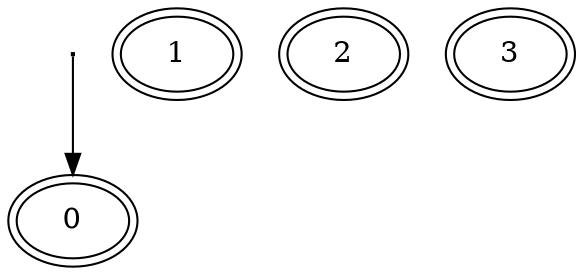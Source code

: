 digraph  {
0 [is_final=True, is_start=True, label=0, peripheries=2];
"0_starting" [height="0.0", label="", shape=None, width="0.0"];
1 [is_final=True, is_start=False, label=1, peripheries=2];
2 [is_final=True, is_start=False, label=2, peripheries=2];
3 [is_final=True, is_start=False, label=3, peripheries=2];
"0_starting" -> 0  [key=0];
}
